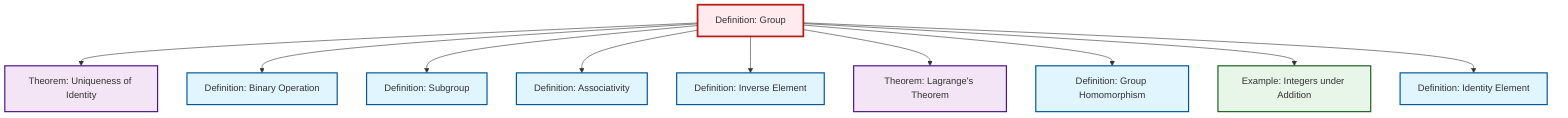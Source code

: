 graph TD
    classDef definition fill:#e1f5fe,stroke:#01579b,stroke-width:2px
    classDef theorem fill:#f3e5f5,stroke:#4a148c,stroke-width:2px
    classDef axiom fill:#fff3e0,stroke:#e65100,stroke-width:2px
    classDef example fill:#e8f5e9,stroke:#1b5e20,stroke-width:2px
    classDef current fill:#ffebee,stroke:#b71c1c,stroke-width:3px
    thm-lagrange["Theorem: Lagrange's Theorem"]:::theorem
    def-homomorphism["Definition: Group Homomorphism"]:::definition
    ex-integers-addition["Example: Integers under Addition"]:::example
    def-associativity["Definition: Associativity"]:::definition
    def-subgroup["Definition: Subgroup"]:::definition
    def-identity-element["Definition: Identity Element"]:::definition
    def-inverse-element["Definition: Inverse Element"]:::definition
    def-binary-operation["Definition: Binary Operation"]:::definition
    thm-unique-identity["Theorem: Uniqueness of Identity"]:::theorem
    def-group-example["Definition: Group"]:::definition
    def-group-example --> thm-unique-identity
    def-group-example --> def-binary-operation
    def-group-example --> def-subgroup
    def-group-example --> def-associativity
    def-group-example --> def-inverse-element
    def-group-example --> thm-lagrange
    def-group-example --> def-homomorphism
    def-group-example --> ex-integers-addition
    def-group-example --> def-identity-element
    class def-group-example current